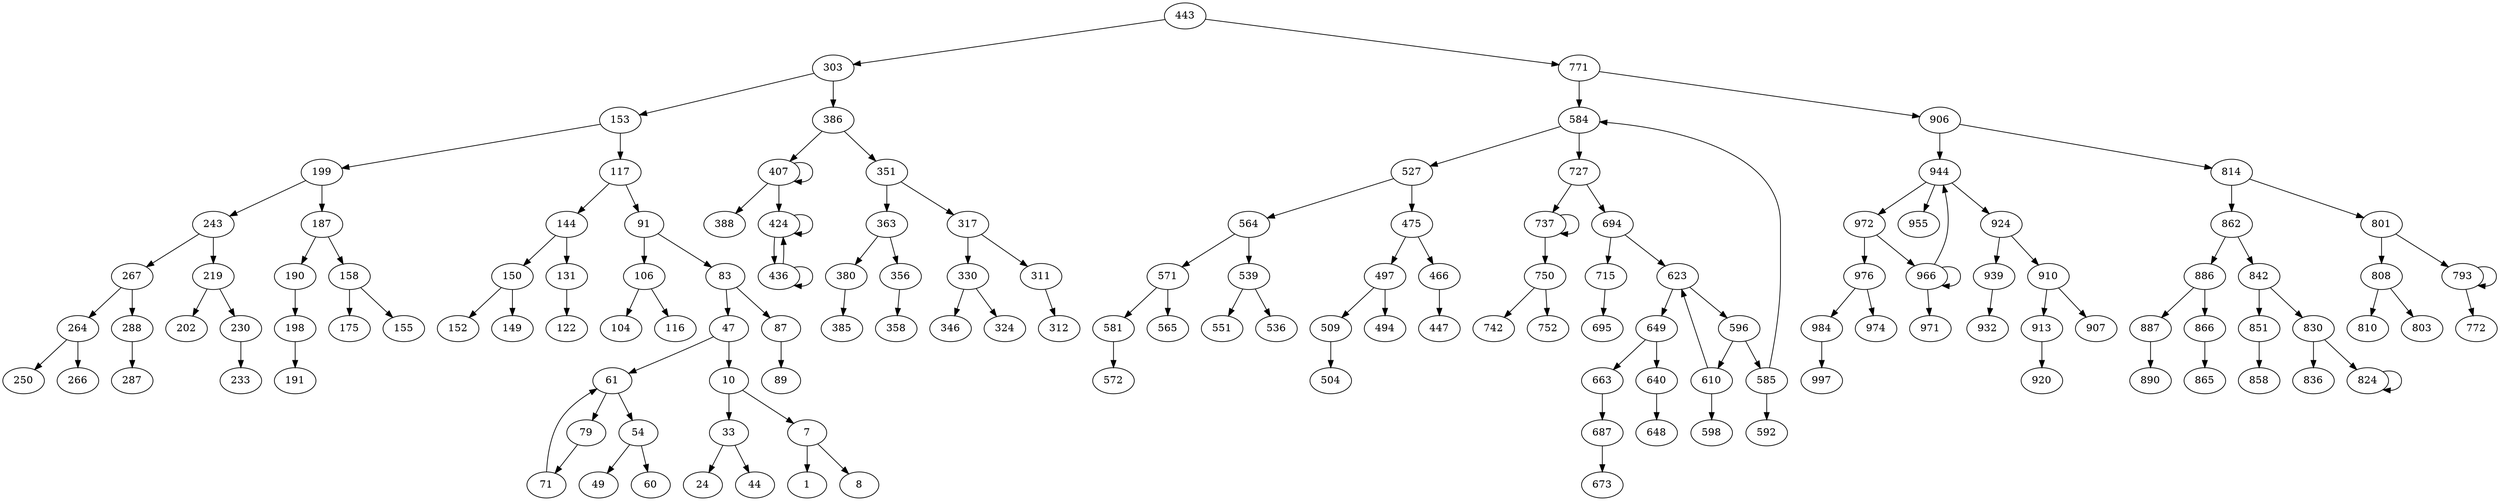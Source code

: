 digraph AVL {
443 -> 303 ;
443 -> 771 ;
303 -> 153 ;
303 -> 386 ;
153 -> 117 ;
153 -> 199 ;
117 -> 91 ;
117 -> 144 ;
91 -> 83 ;
91 -> 106 ;
83 -> 47 ;
83 -> 87 ;
47 -> 10 ;
47 -> 61 ;
10 -> 7 ;
10 -> 33 ;
7 -> 1 ;
7 -> 8 ;
33 -> 24 ;
33 -> 44 ;
61 -> 54 ;
61 -> 79 ;
54 -> 49 ;
54 -> 60 ;
79 -> 71 ;
71 -> 61 ;
87 -> 89 ;
106 -> 104 ;
106 -> 116 ;
144 -> 131 ;
144 -> 150 ;
131 -> 122 ;
150 -> 149 ;
150 -> 152 ;
199 -> 187 ;
199 -> 243 ;
187 -> 158 ;
187 -> 190 ;
158 -> 155 ;
158 -> 175 ;
190 -> 198 ;
198 -> 191 ;
243 -> 219 ;
243 -> 267 ;
219 -> 202 ;
219 -> 230 ;
230 -> 233 ;
267 -> 264 ;
267 -> 288 ;
264 -> 250 ;
264 -> 266 ;
288 -> 287 ;
386 -> 351 ;
386 -> 407 ;
351 -> 317 ;
351 -> 363 ;
317 -> 311 ;
317 -> 330 ;
311 -> 312 ;
330 -> 324 ;
330 -> 346 ;
363 -> 356 ;
363 -> 380 ;
356 -> 358 ;
380 -> 385 ;
407 -> 407 ;
407 -> 424 ;
407 -> 388 ;
424 -> 424 ;
424 -> 436 ;
436 -> 424 ;
436 -> 436 ;
771 -> 584 ;
771 -> 906 ;
584 -> 527 ;
584 -> 727 ;
527 -> 475 ;
527 -> 564 ;
475 -> 466 ;
475 -> 497 ;
466 -> 447 ;
497 -> 494 ;
497 -> 509 ;
509 -> 504 ;
564 -> 539 ;
564 -> 571 ;
539 -> 536 ;
539 -> 551 ;
571 -> 565 ;
571 -> 581 ;
581 -> 572 ;
727 -> 694 ;
727 -> 737 ;
694 -> 623 ;
694 -> 715 ;
623 -> 596 ;
623 -> 649 ;
596 -> 585 ;
596 -> 610 ;
585 -> 584 ;
585 -> 592 ;
610 -> 598 ;
610 -> 623 ;
649 -> 640 ;
649 -> 663 ;
640 -> 648 ;
663 -> 687 ;
687 -> 673 ;
715 -> 695 ;
737 -> 737 ;
737 -> 750 ;
750 -> 742 ;
750 -> 752 ;
906 -> 814 ;
906 -> 944 ;
814 -> 801 ;
814 -> 862 ;
801 -> 793 ;
801 -> 808 ;
793 -> 772 ;
793 -> 793 ;
808 -> 803 ;
808 -> 810 ;
862 -> 842 ;
862 -> 886 ;
842 -> 830 ;
842 -> 851 ;
830 -> 824 ;
830 -> 836 ;
824 -> 824 ;
851 -> 858 ;
886 -> 866 ;
886 -> 887 ;
866 -> 865 ;
887 -> 890 ;
944 -> 924 ;
944 -> 972 ;
924 -> 910 ;
924 -> 939 ;
910 -> 907 ;
910 -> 913 ;
913 -> 920 ;
939 -> 932 ;
972 -> 966 ;
972 -> 976 ;
966 -> 944 ;
966 -> 966 ;
944 -> 955 ;
966 -> 971 ;
976 -> 974 ;
976 -> 984 ;
984 -> 997 ;
}

